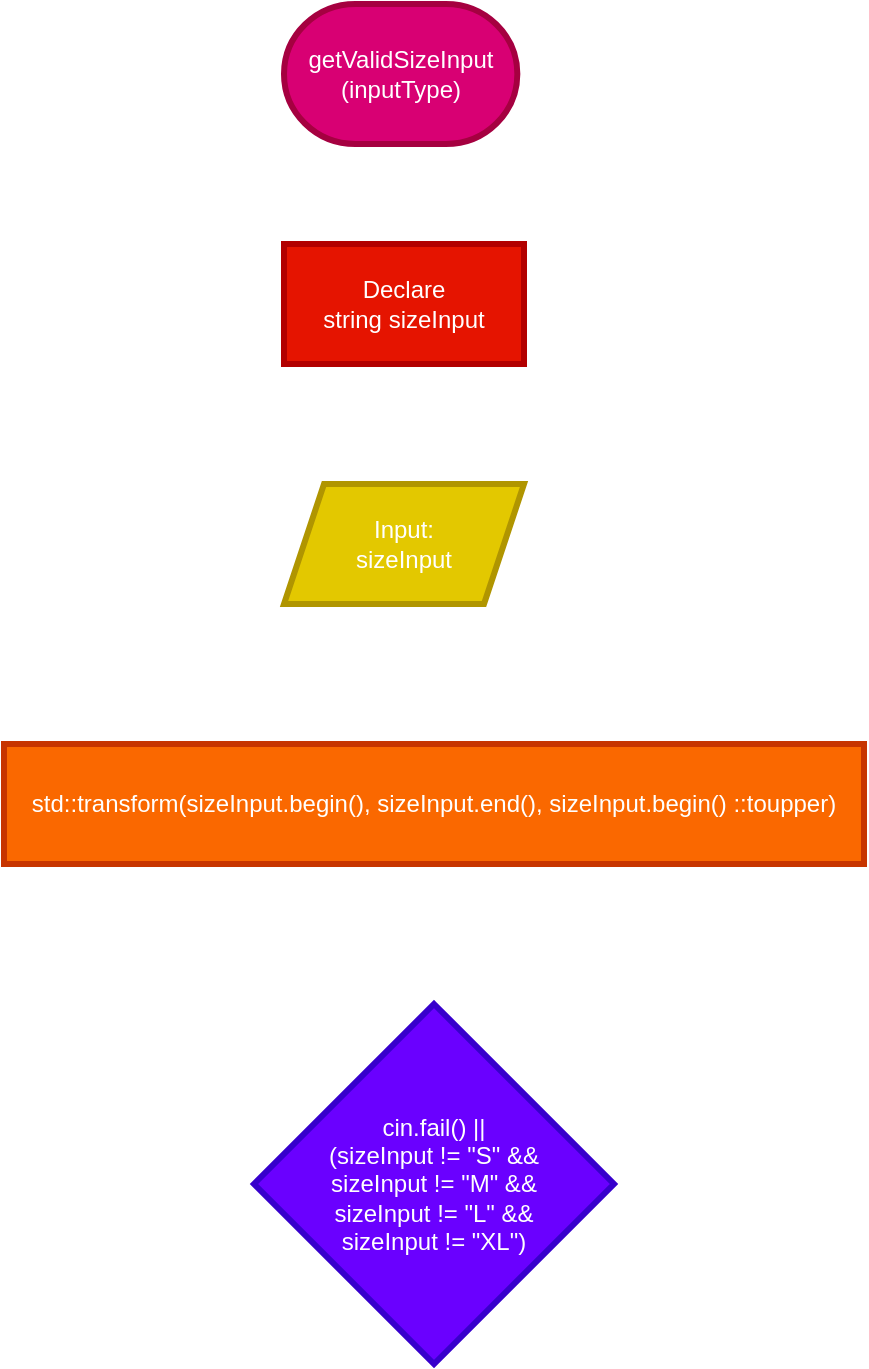 <mxfile>
    <diagram id="gQEVzqmX4IWsrI7nIyBp" name="Page-1">
        <mxGraphModel dx="609" dy="762" grid="1" gridSize="10" guides="1" tooltips="1" connect="1" arrows="1" fold="1" page="1" pageScale="1" pageWidth="827" pageHeight="1169" math="0" shadow="0">
            <root>
                <mxCell id="0"/>
                <mxCell id="1" parent="0"/>
                <mxCell id="2" value="getValidSizeInput&lt;br&gt;(inputType)" style="strokeWidth=3;html=1;shape=mxgraph.flowchart.terminator;whiteSpace=wrap;fillColor=#d80073;fontColor=#ffffff;strokeColor=#A50040;" vertex="1" parent="1">
                    <mxGeometry x="230" y="60" width="116.67" height="70" as="geometry"/>
                </mxCell>
                <mxCell id="3" value="Declare&lt;br&gt;string sizeInput" style="whiteSpace=wrap;html=1;fillColor=#e51400;fontColor=#ffffff;strokeColor=#B20000;strokeWidth=3;" vertex="1" parent="1">
                    <mxGeometry x="230" y="180" width="120" height="60" as="geometry"/>
                </mxCell>
                <mxCell id="4" value="&lt;font style=&quot;color: rgb(255, 255, 255);&quot;&gt;Input:&lt;/font&gt;&lt;div&gt;&lt;font style=&quot;color: rgb(255, 255, 255);&quot;&gt;sizeInput&lt;/font&gt;&lt;/div&gt;" style="shape=parallelogram;perimeter=parallelogramPerimeter;whiteSpace=wrap;html=1;fixedSize=1;fillColor=#e3c800;fontColor=#FFFFFF;strokeColor=#B09500;strokeWidth=3;" vertex="1" parent="1">
                    <mxGeometry x="230" y="300" width="120" height="60" as="geometry"/>
                </mxCell>
                <mxCell id="6" value="std::transform(sizeInput.begin(), sizeInput.end(), sizeInput.begin() ::toupper)" style="whiteSpace=wrap;html=1;fillColor=#fa6800;fontColor=#FFFFFF;strokeColor=#C73500;strokeWidth=3;" vertex="1" parent="1">
                    <mxGeometry x="90" y="430" width="430" height="60" as="geometry"/>
                </mxCell>
                <mxCell id="7" value="cin.fail() ||&lt;br&gt;(sizeInput != &quot;S&quot; &amp;amp;&amp;amp;&lt;br&gt;sizeInput != &quot;M&quot; &amp;amp;&amp;amp;&lt;br&gt;sizeInput != &quot;L&quot; &amp;amp;&amp;amp;&lt;br&gt;sizeInput != &quot;XL&quot;)" style="rhombus;whiteSpace=wrap;html=1;fillColor=#6a00ff;fontColor=#ffffff;strokeColor=#3700CC;strokeWidth=3;" vertex="1" parent="1">
                    <mxGeometry x="215" y="560" width="180" height="180" as="geometry"/>
                </mxCell>
            </root>
        </mxGraphModel>
    </diagram>
</mxfile>